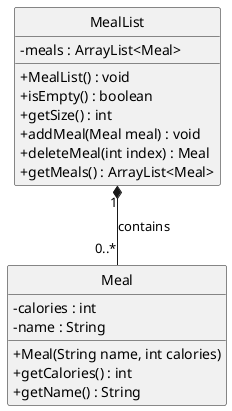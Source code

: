 @startuml

skinparam classAttributeIconSize 0
hide circle

class Meal {
    - calories : int
    - name : String
    + Meal(String name, int calories)
    + getCalories() : int
    + getName() : String
}

class MealList {
    - meals : ArrayList<Meal>
    + MealList() : void
    + isEmpty() : boolean
    + getSize() : int
    + addMeal(Meal meal) : void
    + deleteMeal(int index) : Meal
    + getMeals() : ArrayList<Meal>
}

MealList "1" *-- "0..*" Meal : contains

@enduml
